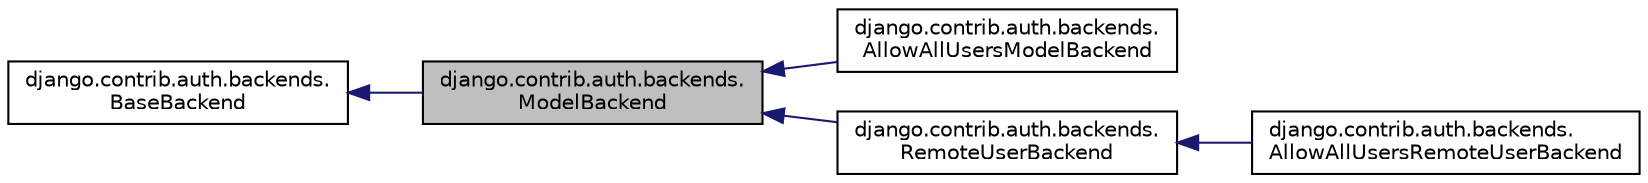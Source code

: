 digraph "django.contrib.auth.backends.ModelBackend"
{
 // LATEX_PDF_SIZE
  edge [fontname="Helvetica",fontsize="10",labelfontname="Helvetica",labelfontsize="10"];
  node [fontname="Helvetica",fontsize="10",shape=record];
  rankdir="LR";
  Node1 [label="django.contrib.auth.backends.\lModelBackend",height=0.2,width=0.4,color="black", fillcolor="grey75", style="filled", fontcolor="black",tooltip=" "];
  Node2 -> Node1 [dir="back",color="midnightblue",fontsize="10",style="solid",fontname="Helvetica"];
  Node2 [label="django.contrib.auth.backends.\lBaseBackend",height=0.2,width=0.4,color="black", fillcolor="white", style="filled",URL="$d1/d1d/classdjango_1_1contrib_1_1auth_1_1backends_1_1_base_backend.html",tooltip=" "];
  Node1 -> Node3 [dir="back",color="midnightblue",fontsize="10",style="solid",fontname="Helvetica"];
  Node3 [label="django.contrib.auth.backends.\lAllowAllUsersModelBackend",height=0.2,width=0.4,color="black", fillcolor="white", style="filled",URL="$d4/d32/classdjango_1_1contrib_1_1auth_1_1backends_1_1_allow_all_users_model_backend.html",tooltip=" "];
  Node1 -> Node4 [dir="back",color="midnightblue",fontsize="10",style="solid",fontname="Helvetica"];
  Node4 [label="django.contrib.auth.backends.\lRemoteUserBackend",height=0.2,width=0.4,color="black", fillcolor="white", style="filled",URL="$dd/ddf/classdjango_1_1contrib_1_1auth_1_1backends_1_1_remote_user_backend.html",tooltip=" "];
  Node4 -> Node5 [dir="back",color="midnightblue",fontsize="10",style="solid",fontname="Helvetica"];
  Node5 [label="django.contrib.auth.backends.\lAllowAllUsersRemoteUserBackend",height=0.2,width=0.4,color="black", fillcolor="white", style="filled",URL="$d7/de3/classdjango_1_1contrib_1_1auth_1_1backends_1_1_allow_all_users_remote_user_backend.html",tooltip=" "];
}
